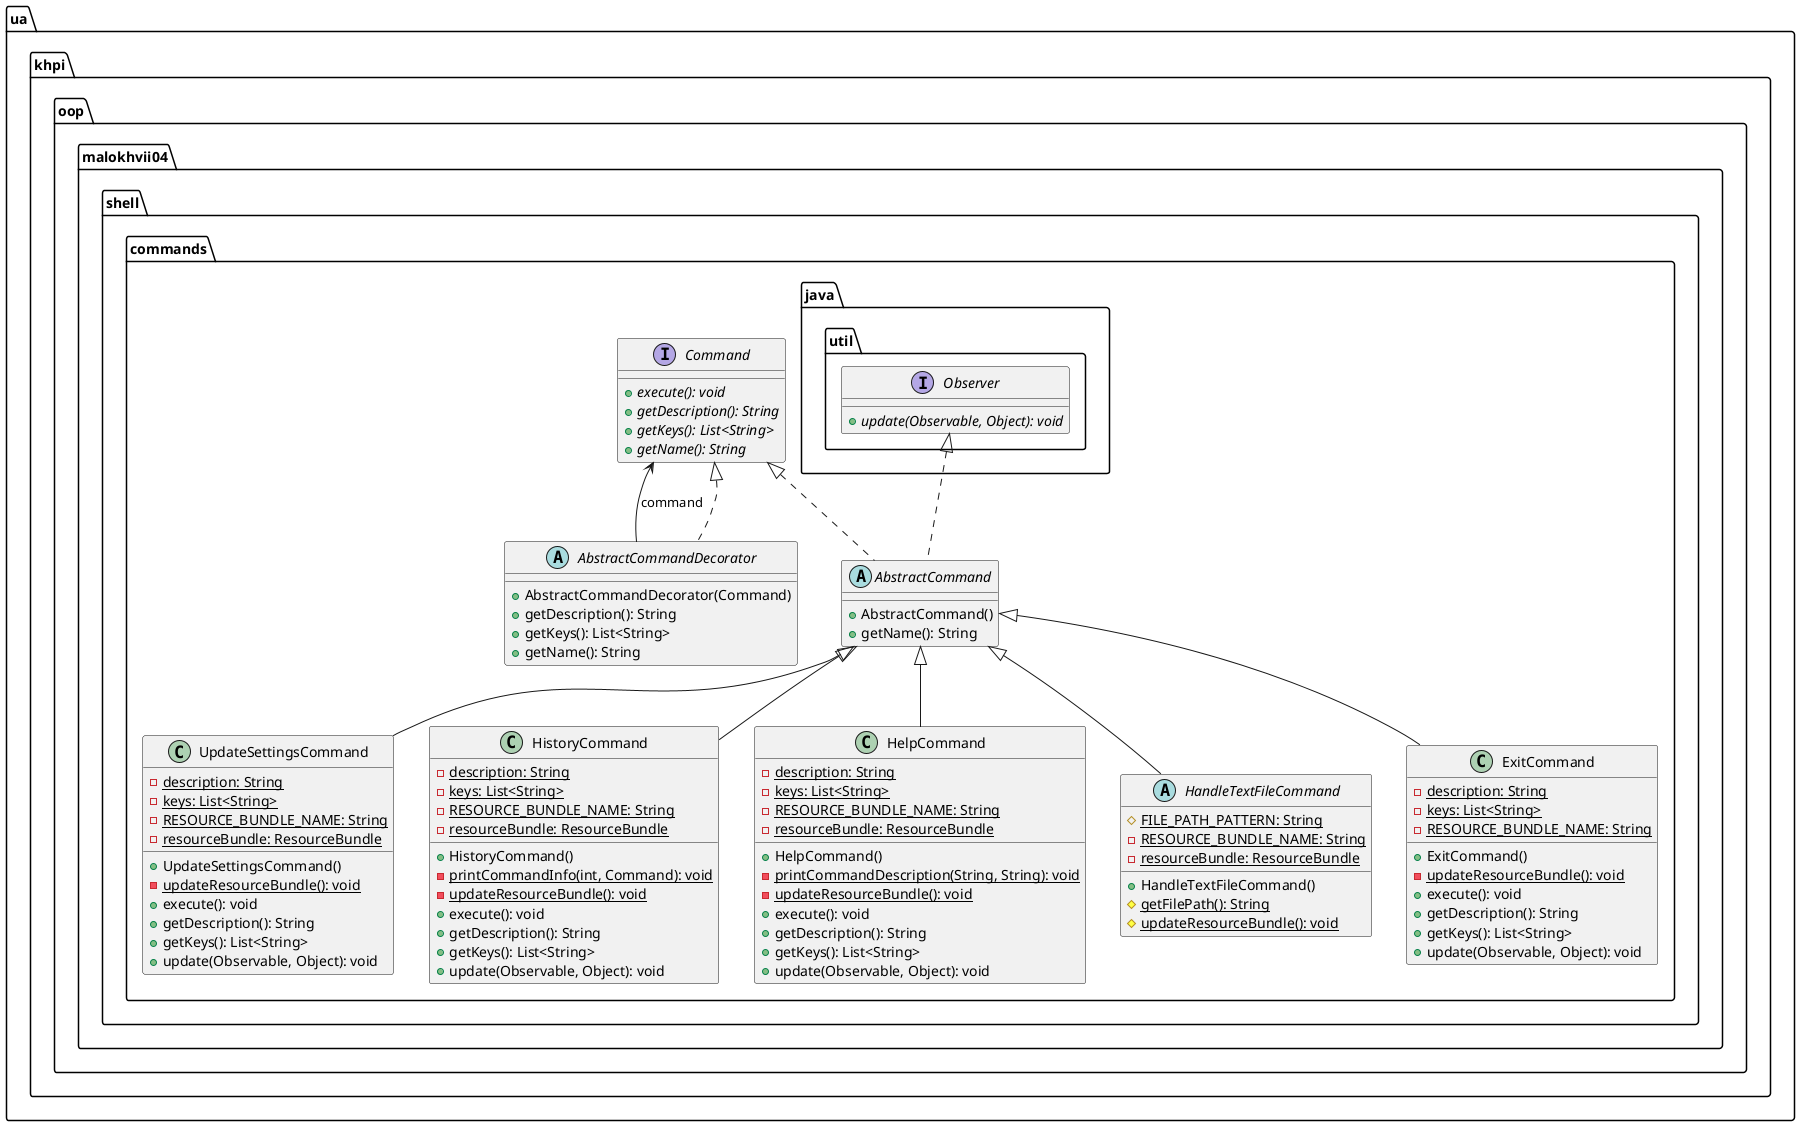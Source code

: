 @startuml

    namespace ua.khpi.oop.malokhvii04.shell.commands {

        class UpdateSettingsCommand {
            {static} -description: String
            {static} -keys: List<String>
            {static} -RESOURCE_BUNDLE_NAME: String
            {static} -resourceBundle: ResourceBundle
            +UpdateSettingsCommand()
            {static} -updateResourceBundle(): void
            +execute(): void
            +getDescription(): String
            +getKeys(): List<String>
            +update(Observable, Object): void
        }

        class HistoryCommand {
            {static} -description: String
            {static} -keys: List<String>
            {static} -RESOURCE_BUNDLE_NAME: String
            {static} -resourceBundle: ResourceBundle
            +HistoryCommand()
            {static} -printCommandInfo(int, Command): void
            {static} -updateResourceBundle(): void
            +execute(): void
            +getDescription(): String
            +getKeys(): List<String>
            +update(Observable, Object): void
        }

        class HelpCommand {
            {static} -description: String
            {static} -keys: List<String>
            {static} -RESOURCE_BUNDLE_NAME: String
            {static} -resourceBundle: ResourceBundle
            +HelpCommand()
            {static} -printCommandDescription(String, String): void
            {static} -updateResourceBundle(): void
            +execute(): void
            +getDescription(): String
            +getKeys(): List<String>
            +update(Observable, Object): void
        }

        abstract class HandleTextFileCommand {
            {static} #FILE_PATH_PATTERN: String
            {static} -RESOURCE_BUNDLE_NAME: String
            {static} -resourceBundle: ResourceBundle
            +HandleTextFileCommand()
            {static} #getFilePath(): String
            {static} #updateResourceBundle(): void
        }

        class ExitCommand {
            {static} -description: String
            {static} -keys: List<String>
            {static} -RESOURCE_BUNDLE_NAME: String
            +ExitCommand()
            {static} -updateResourceBundle(): void
            +execute(): void
            +getDescription(): String
            +getKeys(): List<String>
            +update(Observable, Object): void
        }

        interface Command {
            {abstract} +execute(): void
            {abstract} +getDescription(): String
            {abstract} +getKeys(): List<String>
            {abstract} +getName(): String
        }

        abstract class AbstractCommandDecorator {
            +AbstractCommandDecorator(Command)
            +getDescription(): String
            +getKeys(): List<String>
            +getName(): String
        }

        abstract class AbstractCommand {
            +AbstractCommand()
            +getName(): String
        }

        AbstractCommand <|-- UpdateSettingsCommand

        AbstractCommand <|-- HistoryCommand

        AbstractCommand <|-- HelpCommand

        AbstractCommand <|-- HandleTextFileCommand

        AbstractCommand <|-- ExitCommand

        Command <|.. AbstractCommandDecorator

        Command <|.. AbstractCommand

        interface java.util.Observer {
            {abstract} +update(Observable, Object): void
        }
        java.util.Observer <|.. AbstractCommand

        AbstractCommandDecorator --> Command: command

    }

@enduml
